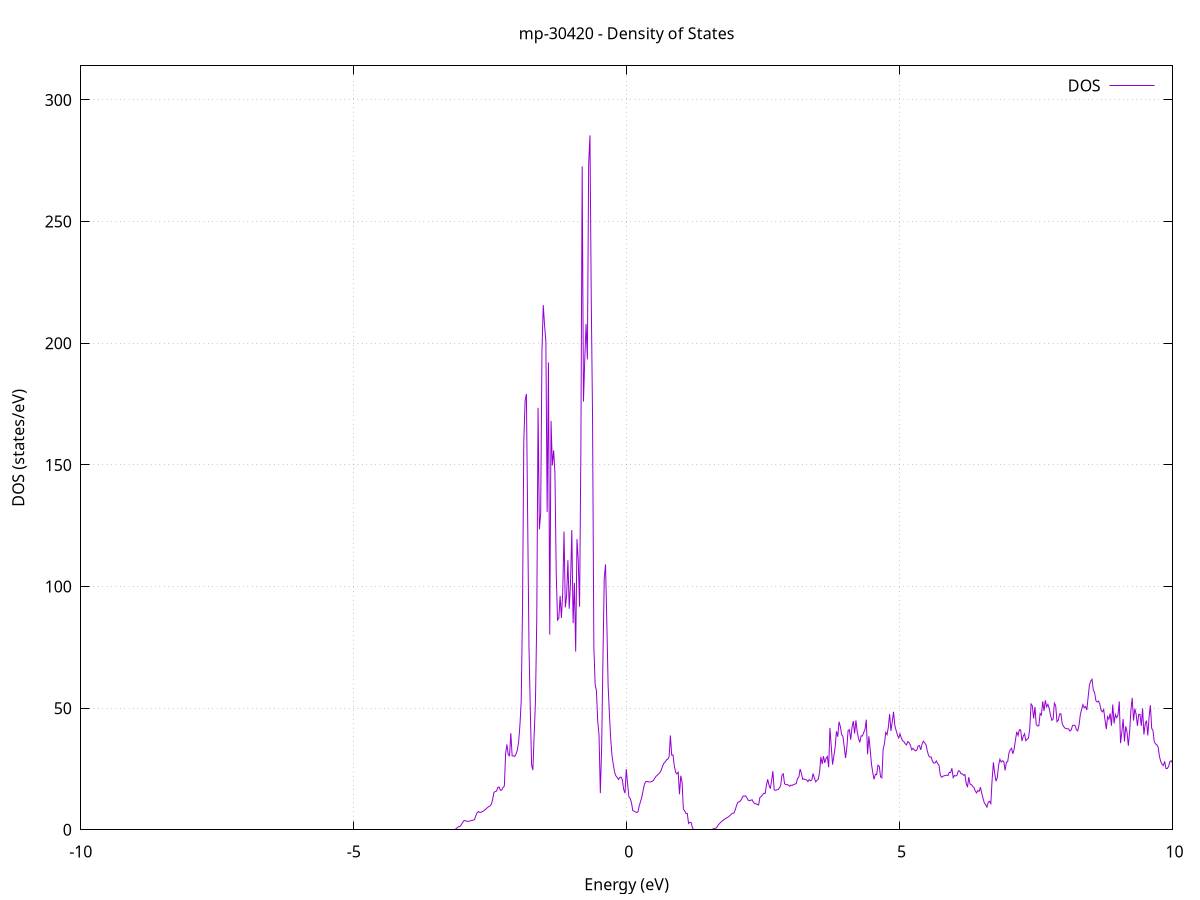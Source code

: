 set title 'mp-30420 - Density of States'
set xlabel 'Energy (eV)'
set ylabel 'DOS (states/eV)'
set grid
set xrange [-10:10]
set yrange [0:314.018]
set xzeroaxis lt -1
set terminal png size 800,600
set output 'mp-30420_dos_gnuplot.png'
plot '-' using 1:2 with lines title 'DOS'
-34.776400 0.000000
-34.752700 0.000000
-34.728900 0.000000
-34.705100 0.000000
-34.681400 0.000000
-34.657600 0.000000
-34.633800 0.000000
-34.610100 0.000000
-34.586300 0.000000
-34.562500 0.000000
-34.538800 0.000000
-34.515000 0.000000
-34.491200 0.000000
-34.467500 0.000000
-34.443700 0.000000
-34.419900 0.000000
-34.396200 0.000000
-34.372400 0.000000
-34.348600 0.000000
-34.324900 0.000000
-34.301100 0.000000
-34.277400 0.000000
-34.253600 0.000000
-34.229800 0.000000
-34.206100 0.000000
-34.182300 0.000000
-34.158500 0.000000
-34.134800 0.000000
-34.111000 0.000000
-34.087200 0.000000
-34.063500 0.000000
-34.039700 0.000000
-34.015900 0.000000
-33.992200 0.000000
-33.968400 0.000000
-33.944600 0.000000
-33.920900 0.000000
-33.897100 0.000000
-33.873300 0.000000
-33.849600 0.000000
-33.825800 0.000000
-33.802000 0.000000
-33.778300 0.000000
-33.754500 0.000000
-33.730700 0.000000
-33.707000 0.000000
-33.683200 0.000000
-33.659400 0.000000
-33.635700 0.000000
-33.611900 0.000000
-33.588100 0.000000
-33.564400 0.000000
-33.540600 0.000000
-33.516800 0.000000
-33.493100 0.000000
-33.469300 0.000000
-33.445500 0.000000
-33.421800 0.000000
-33.398000 0.000000
-33.374200 0.000000
-33.350500 0.000000
-33.326700 0.000000
-33.302900 0.000000
-33.279200 0.000000
-33.255400 0.000000
-33.231600 0.000000
-33.207900 0.000000
-33.184100 0.000000
-33.160300 0.000000
-33.136600 0.000000
-33.112800 0.000000
-33.089000 0.000000
-33.065300 0.000000
-33.041500 0.000000
-33.017700 0.000000
-32.994000 0.000000
-32.970200 0.000000
-32.946400 0.000000
-32.922700 0.000000
-32.898900 0.000000
-32.875100 0.000000
-32.851400 0.000000
-32.827600 0.000000
-32.803900 0.000000
-32.780100 0.000000
-32.756300 0.000000
-32.732600 0.000000
-32.708800 0.000000
-32.685000 0.000000
-32.661300 0.000000
-32.637500 0.000000
-32.613700 564.124100
-32.590000 211.627200
-32.566200 501.155800
-32.542400 0.000000
-32.518700 0.000000
-32.494900 0.000000
-32.471100 0.000000
-32.447400 0.000000
-32.423600 0.000000
-32.399800 0.000000
-32.376100 0.000000
-32.352300 0.000000
-32.328500 0.000000
-32.304800 0.000000
-32.281000 0.000000
-32.257200 0.000000
-32.233500 0.000000
-32.209700 0.000000
-32.185900 0.000000
-32.162200 0.000000
-32.138400 0.000000
-32.114600 0.000000
-32.090900 0.000000
-32.067100 0.000000
-32.043300 0.000000
-32.019600 0.000000
-31.995800 0.000000
-31.972000 0.000000
-31.948300 0.000000
-31.924500 0.000000
-31.900700 0.000000
-31.877000 0.000000
-31.853200 0.000000
-31.829400 0.000000
-31.805700 0.000000
-31.781900 0.000000
-31.758100 0.000000
-31.734400 0.000000
-31.710600 0.000000
-31.686800 0.000000
-31.663100 0.000000
-31.639300 0.000000
-31.615500 0.000000
-31.591800 0.000000
-31.568000 0.000000
-31.544200 0.000000
-31.520500 0.000000
-31.496700 0.000000
-31.472900 0.000000
-31.449200 0.000000
-31.425400 0.000000
-31.401600 0.000000
-31.377900 0.000000
-31.354100 0.000000
-31.330400 0.000000
-31.306600 0.000000
-31.282800 0.000000
-31.259100 0.000000
-31.235300 0.000000
-31.211500 0.000000
-31.187800 0.000000
-31.164000 0.000000
-31.140200 0.000000
-31.116500 0.000000
-31.092700 0.000000
-31.068900 0.000000
-31.045200 0.000000
-31.021400 0.000000
-30.997600 0.000000
-30.973900 0.000000
-30.950100 0.000000
-30.926300 0.000000
-30.902600 0.000000
-30.878800 0.000000
-30.855000 0.000000
-30.831300 0.000000
-30.807500 0.000000
-30.783700 0.000000
-30.760000 0.000000
-30.736200 0.000000
-30.712400 0.000000
-30.688700 0.000000
-30.664900 0.000000
-30.641100 0.000000
-30.617400 0.000000
-30.593600 0.000000
-30.569800 0.000000
-30.546100 0.000000
-30.522300 0.000000
-30.498500 0.000000
-30.474800 0.000000
-30.451000 0.000000
-30.427200 0.000000
-30.403500 0.000000
-30.379700 0.000000
-30.355900 0.000000
-30.332200 0.000000
-30.308400 0.000000
-30.284600 0.000000
-30.260900 0.000000
-30.237100 0.000000
-30.213300 0.000000
-30.189600 0.000000
-30.165800 0.000000
-30.142000 0.000000
-30.118300 0.000000
-30.094500 0.000000
-30.070700 0.000000
-30.047000 0.000000
-30.023200 0.000000
-29.999400 0.000000
-29.975700 0.000000
-29.951900 0.000000
-29.928100 0.000000
-29.904400 0.000000
-29.880600 0.000000
-29.856900 0.000000
-29.833100 0.000000
-29.809300 0.000000
-29.785600 0.000000
-29.761800 0.000000
-29.738000 0.000000
-29.714300 0.000000
-29.690500 0.000000
-29.666700 0.000000
-29.643000 0.000000
-29.619200 0.000000
-29.595400 0.000000
-29.571700 0.000000
-29.547900 0.000000
-29.524100 0.000000
-29.500400 0.000000
-29.476600 0.000000
-29.452800 0.000000
-29.429100 0.000000
-29.405300 0.000000
-29.381500 0.000000
-29.357800 0.000000
-29.334000 0.000000
-29.310200 0.000000
-29.286500 0.000000
-29.262700 0.000000
-29.238900 0.000000
-29.215200 0.000000
-29.191400 0.000000
-29.167600 0.000000
-29.143900 0.000000
-29.120100 0.000000
-29.096300 0.000000
-29.072600 0.000000
-29.048800 0.000000
-29.025000 0.000000
-29.001300 0.000000
-28.977500 0.000000
-28.953700 0.000000
-28.930000 0.000000
-28.906200 0.000000
-28.882400 0.000000
-28.858700 0.000000
-28.834900 0.000000
-28.811100 0.000000
-28.787400 0.000000
-28.763600 0.000000
-28.739800 0.000000
-28.716100 0.000000
-28.692300 0.000000
-28.668500 0.000000
-28.644800 0.000000
-28.621000 0.000000
-28.597200 0.000000
-28.573500 0.000000
-28.549700 0.000000
-28.525900 0.000000
-28.502200 0.000000
-28.478400 0.000000
-28.454600 0.000000
-28.430900 0.000000
-28.407100 0.000000
-28.383400 0.000000
-28.359600 0.000000
-28.335800 0.000000
-28.312100 0.000000
-28.288300 0.000000
-28.264500 0.000000
-28.240800 0.000000
-28.217000 0.000000
-28.193200 0.000000
-28.169500 0.000000
-28.145700 0.000000
-28.121900 0.000000
-28.098200 0.000000
-28.074400 0.000000
-28.050600 0.000000
-28.026900 0.000000
-28.003100 0.000000
-27.979300 0.000000
-27.955600 0.000000
-27.931800 0.000000
-27.908000 0.000000
-27.884300 0.000000
-27.860500 0.000000
-27.836700 0.000000
-27.813000 0.000000
-27.789200 0.000000
-27.765400 0.000000
-27.741700 0.000000
-27.717900 0.000000
-27.694100 0.000000
-27.670400 0.000000
-27.646600 0.000000
-27.622800 0.000000
-27.599100 0.000000
-27.575300 0.000000
-27.551500 0.000000
-27.527800 0.000000
-27.504000 0.000000
-27.480200 0.000000
-27.456500 0.000000
-27.432700 0.000000
-27.408900 0.000000
-27.385200 0.000000
-27.361400 0.000000
-27.337600 0.000000
-27.313900 0.000000
-27.290100 0.000000
-27.266300 0.000000
-27.242600 0.000000
-27.218800 0.000000
-27.195000 0.000000
-27.171300 0.000000
-27.147500 0.000000
-27.123700 0.000000
-27.100000 0.000000
-27.076200 0.000000
-27.052400 0.000000
-27.028700 0.000000
-27.004900 0.000000
-26.981100 0.000000
-26.957400 0.000000
-26.933600 0.000000
-26.909900 0.000000
-26.886100 0.000000
-26.862300 0.000000
-26.838600 0.000000
-26.814800 0.000000
-26.791000 0.000000
-26.767300 0.000000
-26.743500 0.000000
-26.719700 0.000000
-26.696000 0.000000
-26.672200 0.000000
-26.648400 0.000000
-26.624700 0.000000
-26.600900 0.000000
-26.577100 0.000000
-26.553400 0.000000
-26.529600 0.000000
-26.505800 0.000000
-26.482100 0.000000
-26.458300 0.000000
-26.434500 0.000000
-26.410800 0.000000
-26.387000 0.000000
-26.363200 0.000000
-26.339500 0.000000
-26.315700 0.000000
-26.291900 0.000000
-26.268200 0.000000
-26.244400 0.000000
-26.220600 0.000000
-26.196900 0.000000
-26.173100 0.000000
-26.149300 0.000000
-26.125600 0.000000
-26.101800 0.000000
-26.078000 0.000000
-26.054300 0.000000
-26.030500 0.000000
-26.006700 0.000000
-25.983000 0.000000
-25.959200 0.000000
-25.935400 0.000000
-25.911700 0.000000
-25.887900 0.000000
-25.864100 0.000000
-25.840400 0.000000
-25.816600 0.000000
-25.792800 0.000000
-25.769100 0.000000
-25.745300 0.000000
-25.721500 0.000000
-25.697800 0.000000
-25.674000 0.000000
-25.650200 0.000000
-25.626500 0.000000
-25.602700 0.000000
-25.578900 0.000000
-25.555200 0.000000
-25.531400 0.000000
-25.507600 0.000000
-25.483900 0.000000
-25.460100 0.000000
-25.436400 0.000000
-25.412600 0.000000
-25.388800 0.000000
-25.365100 0.000000
-25.341300 0.000000
-25.317500 0.000000
-25.293800 0.000000
-25.270000 0.000000
-25.246200 0.000000
-25.222500 0.000000
-25.198700 0.000000
-25.174900 0.000000
-25.151200 0.000000
-25.127400 0.000000
-25.103600 0.000000
-25.079900 0.000000
-25.056100 0.000000
-25.032300 0.000000
-25.008600 0.000000
-24.984800 0.000000
-24.961000 0.000000
-24.937300 0.000000
-24.913500 0.000000
-24.889700 0.000000
-24.866000 0.000000
-24.842200 0.000000
-24.818400 0.000000
-24.794700 0.000000
-24.770900 0.000000
-24.747100 0.000000
-24.723400 0.000000
-24.699600 0.000000
-24.675800 0.000000
-24.652100 0.000000
-24.628300 0.000000
-24.604500 0.000000
-24.580800 0.000000
-24.557000 0.000000
-24.533200 0.000000
-24.509500 0.000000
-24.485700 0.000000
-24.461900 0.000000
-24.438200 0.000000
-24.414400 0.000000
-24.390600 0.000000
-24.366900 0.000000
-24.343100 0.000000
-24.319300 0.000000
-24.295600 0.000000
-24.271800 0.000000
-24.248000 0.000000
-24.224300 0.000000
-24.200500 0.000000
-24.176700 0.000000
-24.153000 0.000000
-24.129200 0.000000
-24.105400 0.000000
-24.081700 0.000000
-24.057900 0.000000
-24.034100 0.000000
-24.010400 0.000000
-23.986600 0.000000
-23.962900 0.000000
-23.939100 0.000000
-23.915300 0.000000
-23.891600 0.000000
-23.867800 0.000000
-23.844000 0.000000
-23.820300 0.000000
-23.796500 0.000000
-23.772700 0.000000
-23.749000 0.000000
-23.725200 0.000000
-23.701400 0.000000
-23.677700 0.000000
-23.653900 0.000000
-23.630100 0.000000
-23.606400 0.000000
-23.582600 0.000000
-23.558800 0.000000
-23.535100 0.000000
-23.511300 0.000000
-23.487500 0.000000
-23.463800 0.000000
-23.440000 0.000000
-23.416200 0.000000
-23.392500 0.000000
-23.368700 0.000000
-23.344900 0.000000
-23.321200 0.000000
-23.297400 0.000000
-23.273600 0.000000
-23.249900 0.000000
-23.226100 0.000000
-23.202300 0.000000
-23.178600 0.000000
-23.154800 0.000000
-23.131000 0.000000
-23.107300 0.000000
-23.083500 0.000000
-23.059700 0.000000
-23.036000 0.000000
-23.012200 0.000000
-22.988400 0.000000
-22.964700 0.000000
-22.940900 0.000000
-22.917100 0.000000
-22.893400 0.000000
-22.869600 0.000000
-22.845800 0.000000
-22.822100 0.000000
-22.798300 0.000000
-22.774500 0.000000
-22.750800 0.000000
-22.727000 0.000000
-22.703200 0.000000
-22.679500 0.000000
-22.655700 0.000000
-22.631900 0.000000
-22.608200 0.000000
-22.584400 0.000000
-22.560600 0.000000
-22.536900 0.000000
-22.513100 0.000000
-22.489400 0.000000
-22.465600 0.000000
-22.441800 0.000000
-22.418100 0.000000
-22.394300 0.000000
-22.370500 0.000000
-22.346800 0.000000
-22.323000 0.000000
-22.299200 0.000000
-22.275500 0.000000
-22.251700 0.000000
-22.227900 0.000000
-22.204200 0.000000
-22.180400 0.000000
-22.156600 0.000000
-22.132900 0.000000
-22.109100 0.000000
-22.085300 0.000000
-22.061600 0.000000
-22.037800 0.000000
-22.014000 0.000000
-21.990300 0.000000
-21.966500 0.000000
-21.942700 0.000000
-21.919000 0.000000
-21.895200 0.000000
-21.871400 0.000000
-21.847700 0.000000
-21.823900 0.000000
-21.800100 0.000000
-21.776400 0.000000
-21.752600 0.000000
-21.728800 0.000000
-21.705100 0.000000
-21.681300 0.000000
-21.657500 0.000000
-21.633800 0.000000
-21.610000 0.000000
-21.586200 0.000000
-21.562500 0.000000
-21.538700 0.000000
-21.514900 0.000000
-21.491200 0.000000
-21.467400 0.000000
-21.443600 0.000000
-21.419900 0.000000
-21.396100 0.000000
-21.372300 0.000000
-21.348600 0.000000
-21.324800 0.000000
-21.301000 0.000000
-21.277300 0.000000
-21.253500 0.000000
-21.229700 0.000000
-21.206000 0.000000
-21.182200 0.000000
-21.158400 0.000000
-21.134700 0.000000
-21.110900 0.000000
-21.087100 0.000000
-21.063400 0.000000
-21.039600 0.000000
-21.015900 0.000000
-20.992100 0.000000
-20.968300 0.000000
-20.944600 0.000000
-20.920800 0.000000
-20.897000 0.000000
-20.873300 0.000000
-20.849500 0.000000
-20.825700 0.000000
-20.802000 0.000000
-20.778200 0.000000
-20.754400 0.000000
-20.730700 0.000000
-20.706900 0.000000
-20.683100 0.000000
-20.659400 0.000000
-20.635600 0.000000
-20.611800 0.000000
-20.588100 0.000000
-20.564300 0.000000
-20.540500 0.000000
-20.516800 0.000000
-20.493000 0.000000
-20.469200 0.000000
-20.445500 0.000000
-20.421700 0.000000
-20.397900 0.000000
-20.374200 0.000000
-20.350400 0.000000
-20.326600 0.000000
-20.302900 0.000000
-20.279100 0.000000
-20.255300 0.000000
-20.231600 0.000000
-20.207800 0.000000
-20.184000 0.000000
-20.160300 0.000000
-20.136500 0.000000
-20.112700 0.000000
-20.089000 0.000000
-20.065200 0.000000
-20.041400 0.000000
-20.017700 0.000000
-19.993900 0.000000
-19.970100 0.000000
-19.946400 0.000000
-19.922600 0.000000
-19.898800 0.000000
-19.875100 0.000000
-19.851300 0.000000
-19.827500 0.000000
-19.803800 0.000000
-19.780000 0.000000
-19.756200 0.000000
-19.732500 0.000000
-19.708700 0.000000
-19.684900 0.000000
-19.661200 0.000000
-19.637400 0.000000
-19.613600 0.000000
-19.589900 0.000000
-19.566100 0.000000
-19.542400 0.000000
-19.518600 0.000000
-19.494800 0.000000
-19.471100 0.000000
-19.447300 0.000000
-19.423500 0.000000
-19.399800 0.000000
-19.376000 0.000000
-19.352200 0.000000
-19.328500 0.000000
-19.304700 0.000000
-19.280900 0.000000
-19.257200 0.000000
-19.233400 0.000000
-19.209600 0.000000
-19.185900 0.000000
-19.162100 0.000000
-19.138300 0.000000
-19.114600 0.000000
-19.090800 0.000000
-19.067000 0.000000
-19.043300 0.000000
-19.019500 0.000000
-18.995700 0.000000
-18.972000 0.000000
-18.948200 0.000000
-18.924400 0.000000
-18.900700 0.000000
-18.876900 0.000000
-18.853100 0.000000
-18.829400 0.000000
-18.805600 0.000000
-18.781800 0.000000
-18.758100 0.000000
-18.734300 0.000000
-18.710500 0.000000
-18.686800 0.000000
-18.663000 0.000000
-18.639200 0.000000
-18.615500 0.000000
-18.591700 0.000000
-18.567900 0.000000
-18.544200 0.000000
-18.520400 0.000000
-18.496600 0.000000
-18.472900 0.000000
-18.449100 0.000000
-18.425300 0.000000
-18.401600 0.000000
-18.377800 0.000000
-18.354000 0.000000
-18.330300 0.000000
-18.306500 0.000000
-18.282700 0.000000
-18.259000 0.000000
-18.235200 0.000000
-18.211400 0.000000
-18.187700 0.000000
-18.163900 0.000000
-18.140100 0.000000
-18.116400 0.000000
-18.092600 0.000000
-18.068900 0.000000
-18.045100 0.000000
-18.021300 0.000000
-17.997600 0.000000
-17.973800 0.000000
-17.950000 0.000000
-17.926300 0.000000
-17.902500 0.000000
-17.878700 0.000000
-17.855000 0.000000
-17.831200 0.000000
-17.807400 0.000000
-17.783700 0.000000
-17.759900 0.000000
-17.736100 0.000000
-17.712400 0.000000
-17.688600 0.000000
-17.664800 0.000000
-17.641100 0.000000
-17.617300 0.000000
-17.593500 0.000000
-17.569800 0.000000
-17.546000 0.000000
-17.522200 0.000000
-17.498500 0.000000
-17.474700 0.000000
-17.450900 0.000000
-17.427200 0.000000
-17.403400 0.000000
-17.379600 0.000000
-17.355900 0.000000
-17.332100 0.000000
-17.308300 0.000000
-17.284600 0.000000
-17.260800 0.000000
-17.237000 0.000000
-17.213300 0.000000
-17.189500 0.000000
-17.165700 0.000000
-17.142000 0.000000
-17.118200 0.000000
-17.094400 0.000000
-17.070700 0.000000
-17.046900 0.000000
-17.023100 0.000000
-16.999400 0.000000
-16.975600 0.000000
-16.951800 0.000000
-16.928100 0.000000
-16.904300 0.000000
-16.880500 0.000000
-16.856800 0.000000
-16.833000 0.000000
-16.809200 0.000000
-16.785500 0.000000
-16.761700 0.000000
-16.737900 0.000000
-16.714200 0.000000
-16.690400 0.000000
-16.666600 0.000000
-16.642900 0.000000
-16.619100 0.000000
-16.595400 0.000000
-16.571600 0.000000
-16.547800 0.000000
-16.524100 0.000000
-16.500300 0.000000
-16.476500 0.000000
-16.452800 0.000000
-16.429000 0.000000
-16.405200 0.000000
-16.381500 0.000000
-16.357700 0.000000
-16.333900 0.000000
-16.310200 0.000000
-16.286400 0.000000
-16.262600 0.000000
-16.238900 0.000000
-16.215100 0.000000
-16.191300 0.000000
-16.167600 0.000000
-16.143800 0.000000
-16.120000 0.000000
-16.096300 0.000000
-16.072500 0.000000
-16.048700 0.000000
-16.025000 0.000000
-16.001200 0.000000
-15.977400 0.000000
-15.953700 0.000000
-15.929900 0.000000
-15.906100 0.000000
-15.882400 0.000000
-15.858600 0.000000
-15.834800 0.000000
-15.811100 0.000000
-15.787300 0.000000
-15.763500 0.000000
-15.739800 0.000000
-15.716000 0.000000
-15.692200 0.000000
-15.668500 0.000000
-15.644700 0.000000
-15.620900 0.000000
-15.597200 0.000000
-15.573400 0.000000
-15.549600 0.000000
-15.525900 0.000000
-15.502100 0.000000
-15.478300 0.000000
-15.454600 0.000000
-15.430800 0.000000
-15.407000 0.000000
-15.383300 0.000000
-15.359500 0.000000
-15.335700 0.000000
-15.312000 0.000000
-15.288200 0.000000
-15.264400 0.000000
-15.240700 0.000000
-15.216900 0.000000
-15.193100 0.000000
-15.169400 0.000000
-15.145600 0.000000
-15.121900 0.000000
-15.098100 0.000000
-15.074300 0.000000
-15.050600 0.000000
-15.026800 0.000000
-15.003000 0.000000
-14.979300 0.000000
-14.955500 0.000000
-14.931700 0.000000
-14.908000 0.000000
-14.884200 0.000000
-14.860400 0.000000
-14.836700 176.275200
-14.812900 418.566600
-14.789100 491.372000
-14.765400 368.305100
-14.741600 361.231500
-14.717800 409.503500
-14.694100 431.375000
-14.670300 562.389500
-14.646500 515.726300
-14.622800 767.883700
-14.599000 632.876900
-14.575200 0.000000
-14.551500 0.000000
-14.527700 0.000000
-14.503900 0.000000
-14.480200 0.000000
-14.456400 0.000000
-14.432600 0.000000
-14.408900 0.000000
-14.385100 0.000000
-14.361300 0.000000
-14.337600 0.000000
-14.313800 0.000000
-14.290000 0.000000
-14.266300 0.000000
-14.242500 0.000000
-14.218700 0.000000
-14.195000 0.000000
-14.171200 0.000000
-14.147400 0.000000
-14.123700 0.000000
-14.099900 0.000000
-14.076100 0.000000
-14.052400 0.000000
-14.028600 0.000000
-14.004800 0.000000
-13.981100 0.000000
-13.957300 0.000000
-13.933500 0.000000
-13.909800 0.000000
-13.886000 0.000000
-13.862200 0.000000
-13.838500 0.000000
-13.814700 0.000000
-13.790900 0.000000
-13.767200 0.000000
-13.743400 0.000000
-13.719600 0.000000
-13.695900 0.000000
-13.672100 0.000000
-13.648400 0.000000
-13.624600 0.000000
-13.600800 0.000000
-13.577100 0.000000
-13.553300 0.000000
-13.529500 0.000000
-13.505800 0.000000
-13.482000 0.000000
-13.458200 0.000000
-13.434500 0.000000
-13.410700 0.000000
-13.386900 0.000000
-13.363200 0.000000
-13.339400 0.000000
-13.315600 0.000000
-13.291900 0.000000
-13.268100 0.000000
-13.244300 0.000000
-13.220600 0.000000
-13.196800 0.000000
-13.173000 0.000000
-13.149300 0.000000
-13.125500 0.000000
-13.101700 0.000000
-13.078000 0.000000
-13.054200 0.000000
-13.030400 0.000000
-13.006700 0.000000
-12.982900 0.000000
-12.959100 0.000000
-12.935400 0.000000
-12.911600 0.000000
-12.887800 0.000000
-12.864100 0.000000
-12.840300 0.000000
-12.816500 0.000000
-12.792800 0.000000
-12.769000 0.000000
-12.745200 0.000000
-12.721500 0.000000
-12.697700 0.000000
-12.673900 0.000000
-12.650200 0.000000
-12.626400 0.000000
-12.602600 0.000000
-12.578900 0.000000
-12.555100 0.000000
-12.531300 0.000000
-12.507600 0.000000
-12.483800 0.000000
-12.460000 0.000000
-12.436300 0.000000
-12.412500 0.000000
-12.388700 0.000000
-12.365000 0.000000
-12.341200 0.000000
-12.317400 0.000000
-12.293700 0.000000
-12.269900 0.000000
-12.246100 0.000000
-12.222400 0.000000
-12.198600 0.000000
-12.174800 0.000000
-12.151100 0.000000
-12.127300 0.000000
-12.103600 0.000000
-12.079800 0.000000
-12.056000 0.000000
-12.032300 0.000000
-12.008500 0.000000
-11.984700 0.000000
-11.961000 0.000000
-11.937200 0.000000
-11.913400 0.000000
-11.889700 0.000000
-11.865900 0.000000
-11.842100 0.000000
-11.818400 0.000000
-11.794600 0.000000
-11.770800 0.000000
-11.747100 0.000000
-11.723300 0.000000
-11.699500 0.000000
-11.675800 0.000000
-11.652000 0.000000
-11.628200 0.000000
-11.604500 0.000000
-11.580700 0.000000
-11.556900 0.000000
-11.533200 0.000000
-11.509400 0.000000
-11.485600 0.000000
-11.461900 0.000000
-11.438100 0.000000
-11.414300 0.000000
-11.390600 0.000000
-11.366800 0.000000
-11.343000 0.000000
-11.319300 0.000000
-11.295500 0.000000
-11.271700 0.000000
-11.248000 0.000000
-11.224200 0.000000
-11.200400 0.000000
-11.176700 0.000000
-11.152900 0.000000
-11.129100 0.000000
-11.105400 0.000000
-11.081600 0.000000
-11.057800 0.000000
-11.034100 0.000000
-11.010300 0.000000
-10.986500 0.000000
-10.962800 0.000000
-10.939000 0.000000
-10.915200 0.000000
-10.891500 0.000000
-10.867700 0.000000
-10.843900 0.000000
-10.820200 0.000000
-10.796400 0.000000
-10.772600 0.000000
-10.748900 0.000000
-10.725100 0.000000
-10.701300 0.000000
-10.677600 0.000000
-10.653800 0.000000
-10.630100 0.000000
-10.606300 0.000000
-10.582500 0.000000
-10.558800 0.000000
-10.535000 0.000000
-10.511200 0.000000
-10.487500 0.000000
-10.463700 0.000000
-10.439900 0.000000
-10.416200 0.000000
-10.392400 0.000000
-10.368600 0.000000
-10.344900 0.000000
-10.321100 0.000000
-10.297300 0.000000
-10.273600 0.000000
-10.249800 0.000000
-10.226000 0.000000
-10.202300 0.000000
-10.178500 0.000000
-10.154700 0.000000
-10.131000 0.000000
-10.107200 0.000000
-10.083400 0.000000
-10.059700 0.000000
-10.035900 0.000000
-10.012100 0.000000
-9.988400 0.000000
-9.964600 0.000000
-9.940800 0.000000
-9.917100 0.000000
-9.893300 0.000000
-9.869500 0.000000
-9.845800 0.000000
-9.822000 0.000000
-9.798200 0.000000
-9.774500 0.000000
-9.750700 0.000000
-9.726900 0.000000
-9.703200 0.000000
-9.679400 0.000000
-9.655600 0.000000
-9.631900 0.000000
-9.608100 0.000000
-9.584300 0.000000
-9.560600 0.000000
-9.536800 0.000000
-9.513000 0.000000
-9.489300 0.000000
-9.465500 0.000000
-9.441700 0.000000
-9.418000 0.000000
-9.394200 0.000000
-9.370400 0.000000
-9.346700 0.000000
-9.322900 0.000000
-9.299100 0.000000
-9.275400 0.000000
-9.251600 0.000000
-9.227800 0.000000
-9.204100 0.000000
-9.180300 0.000000
-9.156600 0.000000
-9.132800 0.000000
-9.109000 0.000000
-9.085300 0.000000
-9.061500 0.000000
-9.037700 0.000000
-9.014000 0.000000
-8.990200 0.000000
-8.966400 0.000000
-8.942700 0.000000
-8.918900 0.000000
-8.895100 0.000000
-8.871400 0.000000
-8.847600 0.000000
-8.823800 0.000000
-8.800100 0.000000
-8.776300 0.000000
-8.752500 0.000000
-8.728800 0.000000
-8.705000 0.000000
-8.681200 0.000000
-8.657500 0.000000
-8.633700 0.000000
-8.609900 0.000000
-8.586200 0.000000
-8.562400 0.000000
-8.538600 0.000000
-8.514900 0.000000
-8.491100 0.000000
-8.467300 0.000000
-8.443600 0.000000
-8.419800 0.000000
-8.396000 0.000000
-8.372300 0.000000
-8.348500 0.000000
-8.324700 0.000000
-8.301000 0.000000
-8.277200 0.000000
-8.253400 0.000000
-8.229700 0.000000
-8.205900 0.000000
-8.182100 0.000000
-8.158400 0.000000
-8.134600 0.000000
-8.110800 0.000000
-8.087100 0.000000
-8.063300 0.000000
-8.039500 0.000000
-8.015800 0.000000
-7.992000 0.000000
-7.968200 0.000000
-7.944500 0.000000
-7.920700 0.000000
-7.896900 0.000000
-7.873200 0.000000
-7.849400 0.000000
-7.825600 0.000000
-7.801900 0.000000
-7.778100 0.000000
-7.754300 0.000000
-7.730600 0.000000
-7.706800 0.000000
-7.683100 0.000000
-7.659300 0.000000
-7.635500 0.000000
-7.611800 0.000000
-7.588000 0.000000
-7.564200 0.000000
-7.540500 0.000000
-7.516700 0.000000
-7.492900 0.000000
-7.469200 0.000000
-7.445400 0.000000
-7.421600 0.000000
-7.397900 0.000000
-7.374100 0.000000
-7.350300 0.000000
-7.326600 0.000000
-7.302800 0.000000
-7.279000 0.000000
-7.255300 0.000000
-7.231500 0.000000
-7.207700 0.000000
-7.184000 0.000000
-7.160200 0.000000
-7.136400 0.000000
-7.112700 0.000000
-7.088900 0.000000
-7.065100 0.000000
-7.041400 0.000000
-7.017600 0.000000
-6.993800 0.000000
-6.970100 0.000000
-6.946300 0.000000
-6.922500 0.000000
-6.898800 0.000000
-6.875000 0.000000
-6.851200 0.000000
-6.827500 0.000000
-6.803700 0.000000
-6.779900 0.000000
-6.756200 0.000000
-6.732400 0.000000
-6.708600 0.000000
-6.684900 0.000000
-6.661100 0.000000
-6.637300 0.000000
-6.613600 0.000000
-6.589800 0.000000
-6.566000 0.000000
-6.542300 0.000000
-6.518500 0.000000
-6.494700 0.000000
-6.471000 0.000000
-6.447200 0.000000
-6.423400 0.000000
-6.399700 0.000000
-6.375900 0.000000
-6.352100 0.000000
-6.328400 0.000000
-6.304600 0.000000
-6.280800 0.000000
-6.257100 0.000000
-6.233300 0.000000
-6.209600 0.000000
-6.185800 0.000000
-6.162000 0.000000
-6.138300 0.000000
-6.114500 0.000000
-6.090700 0.000000
-6.067000 0.000000
-6.043200 0.000000
-6.019400 0.000000
-5.995700 0.000000
-5.971900 0.000000
-5.948100 0.000000
-5.924400 0.000000
-5.900600 0.000000
-5.876800 0.000000
-5.853100 0.000000
-5.829300 0.000000
-5.805500 0.000000
-5.781800 0.000000
-5.758000 0.000000
-5.734200 0.000000
-5.710500 0.000000
-5.686700 0.000000
-5.662900 0.000000
-5.639200 0.000000
-5.615400 0.000000
-5.591600 0.000000
-5.567900 0.000000
-5.544100 0.000000
-5.520300 0.000000
-5.496600 0.000000
-5.472800 0.000000
-5.449000 0.000000
-5.425300 0.000000
-5.401500 0.000000
-5.377700 0.000000
-5.354000 0.000000
-5.330200 0.000000
-5.306400 0.000000
-5.282700 0.000000
-5.258900 0.000000
-5.235100 0.000000
-5.211400 0.000000
-5.187600 0.000000
-5.163800 0.000000
-5.140100 0.000000
-5.116300 0.000000
-5.092500 0.000000
-5.068800 0.000000
-5.045000 0.000000
-5.021200 0.000000
-4.997500 0.000000
-4.973700 0.000000
-4.949900 0.000000
-4.926200 0.000000
-4.902400 0.000000
-4.878600 0.000000
-4.854900 0.000000
-4.831100 0.000000
-4.807300 0.000000
-4.783600 0.000000
-4.759800 0.000000
-4.736100 0.000000
-4.712300 0.000000
-4.688500 0.000000
-4.664800 0.000000
-4.641000 0.000000
-4.617200 0.000000
-4.593500 0.000000
-4.569700 0.000000
-4.545900 0.000000
-4.522200 0.000000
-4.498400 0.000000
-4.474600 0.000000
-4.450900 0.000000
-4.427100 0.000000
-4.403300 0.000000
-4.379600 0.000000
-4.355800 0.000000
-4.332000 0.000000
-4.308300 0.000000
-4.284500 0.000000
-4.260700 0.000000
-4.237000 0.000000
-4.213200 0.000000
-4.189400 0.000000
-4.165700 0.000000
-4.141900 0.000000
-4.118100 0.000000
-4.094400 0.000000
-4.070600 0.000000
-4.046800 0.000000
-4.023100 0.000000
-3.999300 0.000000
-3.975500 0.000000
-3.951800 0.000000
-3.928000 0.000000
-3.904200 0.000000
-3.880500 0.000000
-3.856700 0.000000
-3.832900 0.000000
-3.809200 0.000000
-3.785400 0.000000
-3.761600 0.000000
-3.737900 0.000000
-3.714100 0.000000
-3.690300 0.000000
-3.666600 0.000000
-3.642800 0.000000
-3.619000 0.000000
-3.595300 0.000000
-3.571500 0.000000
-3.547700 0.000000
-3.524000 0.000000
-3.500200 0.000000
-3.476400 0.000000
-3.452700 0.000000
-3.428900 0.000000
-3.405100 0.000000
-3.381400 0.000000
-3.357600 0.000000
-3.333800 0.000000
-3.310100 0.000000
-3.286300 0.000000
-3.262600 0.000000
-3.238800 0.000000
-3.215000 0.000000
-3.191300 0.000000
-3.167500 0.000000
-3.143700 0.111400
-3.120000 0.561300
-3.096200 1.011300
-3.072400 1.316900
-3.048700 1.455900
-3.024900 2.261000
-3.001100 3.151400
-2.977400 3.830600
-2.953600 3.734800
-2.929800 3.485100
-2.906100 3.445700
-2.882300 3.569200
-2.858500 3.724000
-2.834800 3.860500
-2.811000 3.943600
-2.787200 4.210100
-2.763500 5.793400
-2.739700 7.021500
-2.715900 7.532600
-2.692200 7.100300
-2.668400 7.170800
-2.644600 7.447600
-2.620900 7.762500
-2.597100 8.166200
-2.573300 8.616400
-2.549600 9.151300
-2.525800 9.513300
-2.502000 9.818300
-2.478300 10.522900
-2.454500 12.509300
-2.430700 15.385500
-2.407000 15.704600
-2.383200 15.917400
-2.359400 17.411400
-2.335700 17.584000
-2.311900 16.208600
-2.288100 16.341000
-2.264400 17.385200
-2.240600 17.980600
-2.216800 31.507200
-2.193100 35.101500
-2.169300 30.877800
-2.145500 30.433200
-2.121800 39.682600
-2.098000 30.400300
-2.074200 30.408900
-2.050500 30.144900
-2.026700 31.129700
-2.002900 32.689700
-1.979200 35.985500
-1.955400 42.888900
-1.931600 52.732500
-1.907900 90.308300
-1.884100 159.704800
-1.860300 176.343300
-1.836600 179.149000
-1.812800 126.655900
-1.789100 75.410000
-1.765300 49.531000
-1.741500 26.723400
-1.717800 24.546000
-1.694000 39.204600
-1.670200 52.973500
-1.646500 86.632000
-1.622700 173.469600
-1.598900 123.494200
-1.575200 129.982600
-1.551400 197.020800
-1.527600 215.684800
-1.503900 207.352300
-1.480100 200.885500
-1.456300 130.671900
-1.432600 192.113600
-1.408800 80.211600
-1.385000 168.067200
-1.361300 149.772400
-1.337500 155.944000
-1.313700 146.707900
-1.290000 105.474000
-1.266200 86.205200
-1.242400 86.909400
-1.218700 96.110200
-1.194900 87.092600
-1.171100 97.591500
-1.147400 122.598100
-1.123600 91.420000
-1.099800 96.207000
-1.076100 110.820200
-1.052300 90.865300
-1.028500 101.316000
-1.004800 123.192800
-0.981000 84.926100
-0.957200 101.454400
-0.933500 73.233500
-0.909700 119.483600
-0.885900 110.410900
-0.862200 91.680100
-0.838400 156.564000
-0.814600 272.708900
-0.790900 176.017000
-0.767100 193.552100
-0.743300 207.931500
-0.719600 193.339300
-0.695800 273.701900
-0.672000 285.471200
-0.648300 218.108600
-0.624500 169.146800
-0.600700 75.127800
-0.577000 59.800400
-0.553200 57.021400
-0.529400 44.475000
-0.505700 38.826000
-0.481900 15.079400
-0.458100 33.693600
-0.434400 69.609100
-0.410600 103.336700
-0.386800 109.077500
-0.363100 85.243800
-0.339300 59.292600
-0.315600 47.612800
-0.291800 37.393800
-0.268000 30.407200
-0.244300 26.848800
-0.220500 23.667100
-0.196700 22.178800
-0.173000 21.533100
-0.149200 20.661600
-0.125400 21.526800
-0.101700 21.656600
-0.077900 20.526000
-0.054100 16.549300
-0.030400 15.060000
-0.006600 24.934800
0.017200 18.996400
0.040900 13.544100
0.064700 12.945300
0.088500 11.136900
0.112200 7.883400
0.136000 7.658600
0.159800 7.343700
0.183500 7.135300
0.207300 7.313400
0.231100 9.878800
0.254800 11.589700
0.278600 13.463700
0.302400 16.269100
0.326100 18.714000
0.349900 19.792400
0.373700 19.830100
0.397400 19.727700
0.421200 19.640000
0.445000 19.704100
0.468700 19.930900
0.492500 20.322100
0.516300 21.252800
0.540000 22.012700
0.563800 22.447500
0.587600 23.037600
0.611300 23.593000
0.635100 24.543400
0.658900 26.185900
0.682600 27.384900
0.706400 27.853800
0.730200 28.742800
0.753900 29.003000
0.777700 30.009700
0.801500 38.756900
0.825200 30.705200
0.849000 30.769100
0.872800 26.368900
0.896500 23.671100
0.920300 22.966500
0.944100 23.650800
0.967800 14.597900
0.991600 22.210300
1.015400 19.580200
1.039100 8.467200
1.062900 7.725200
1.086700 6.675000
1.110400 6.761600
1.134200 2.618700
1.157900 3.084600
1.181700 2.958600
1.205500 0.805000
1.229200 0.000000
1.253000 0.000000
1.276800 0.000000
1.300500 0.000000
1.324300 0.000000
1.348100 0.000000
1.371800 0.000000
1.395600 0.000000
1.419400 0.000000
1.443100 0.000000
1.466900 0.000000
1.490700 0.000000
1.514400 0.000000
1.538200 0.042500
1.562000 0.192200
1.585700 0.341800
1.609500 0.491400
1.633300 0.639000
1.657000 1.210800
1.680800 2.083200
1.704600 2.632200
1.728300 3.181300
1.752100 3.642700
1.775900 4.028900
1.799600 4.415100
1.823400 4.770800
1.847200 5.091000
1.870900 5.424200
1.894700 5.897700
1.918500 6.460600
1.942200 6.773400
1.966000 6.887100
1.989800 8.162500
2.013500 10.012000
2.037300 11.275600
2.061100 11.518300
2.084800 11.883700
2.108600 12.730500
2.132400 13.853900
2.156100 13.831700
2.179900 13.944500
2.203700 13.122100
2.227400 12.128700
2.251200 11.953600
2.275000 12.150400
2.298700 12.341300
2.322500 11.263400
2.346300 10.774800
2.370000 10.655700
2.393800 10.429900
2.417600 10.193200
2.441300 13.285000
2.465100 13.682200
2.488900 14.399100
2.512600 15.004100
2.536400 14.882100
2.560200 18.291200
2.583900 20.731800
2.607700 18.351200
2.631400 16.902300
2.655200 20.140100
2.679000 24.080700
2.702700 16.493600
2.726500 16.195300
2.750300 16.417700
2.774000 16.532500
2.797800 17.169000
2.821600 18.137300
2.845300 22.498000
2.869100 23.023000
2.892900 18.986000
2.916600 18.524800
2.940400 18.591400
2.964200 18.327400
2.987900 17.874100
3.011700 18.349600
3.035500 18.227200
3.059200 18.623300
3.083000 18.781600
3.106800 18.938200
3.130500 21.059900
3.154300 21.646200
3.178100 24.969100
3.201800 23.180200
3.225600 20.737800
3.249400 20.900900
3.273100 20.666400
3.296900 20.489600
3.320700 19.786300
3.344400 20.611500
3.368200 20.140900
3.392000 20.495800
3.415700 23.125200
3.439500 21.305500
3.463300 19.709200
3.487000 20.343900
3.510800 20.782900
3.534600 23.667900
3.558300 29.965100
3.582100 27.063200
3.605900 30.250800
3.629600 27.507900
3.653400 29.386200
3.677200 30.123100
3.700900 25.695800
3.724700 41.872100
3.748500 34.292600
3.772200 26.801200
3.796000 30.304700
3.819800 33.947200
3.843500 40.474100
3.867300 38.243100
3.891100 44.391600
3.914800 42.504200
3.938600 39.111700
3.962400 38.396300
3.986100 34.190400
4.009900 29.505100
4.033700 33.787100
4.057400 40.850000
4.081200 41.142900
4.104900 37.043600
4.128700 42.108900
4.152500 44.695800
4.176200 39.583300
4.200000 44.960300
4.223800 40.360000
4.247500 37.530300
4.271300 35.947200
4.295100 38.627000
4.318800 38.527800
4.342600 39.978100
4.366400 41.271200
4.390100 45.262700
4.413900 31.048000
4.437700 38.418200
4.461400 33.089000
4.485200 27.068000
4.509000 23.462200
4.532700 20.744500
4.556500 22.801700
4.580300 22.660200
4.604000 26.557500
4.627800 26.133300
4.651600 21.747300
4.675300 21.353500
4.699100 32.998100
4.722900 35.405500
4.746600 40.044100
4.770400 39.106400
4.794200 42.172700
4.817900 47.538800
4.841700 40.636000
4.865500 44.306900
4.889200 48.507900
4.913000 42.836700
4.936800 40.844000
4.960500 38.956400
4.984300 37.743600
5.008100 39.475500
5.031800 37.718200
5.055600 36.604900
5.079400 36.216100
5.103100 35.426100
5.126900 34.884300
5.150700 36.266000
5.174400 35.825100
5.198200 34.736800
5.222000 32.904000
5.245700 33.480800
5.269500 32.848800
5.293300 32.456200
5.317000 32.841300
5.340800 34.478800
5.364600 34.578800
5.388300 32.867300
5.412100 35.190600
5.435900 36.433100
5.459600 35.748200
5.483400 34.997800
5.507200 32.476600
5.530900 30.541400
5.554700 29.850100
5.578400 29.932700
5.602200 28.212000
5.626000 27.406000
5.649700 27.487700
5.673500 28.314600
5.697300 27.179300
5.721000 26.691200
5.744800 22.655000
5.768600 21.608600
5.792300 21.973400
5.816100 22.187200
5.839900 22.344700
5.863600 22.456500
5.887400 22.275200
5.911200 23.594000
5.934900 23.525300
5.958700 25.299600
5.982500 21.407200
6.006200 22.314000
6.030000 22.102400
6.053800 22.503000
6.077500 24.254600
6.101300 24.077200
6.125100 23.069100
6.148800 22.991700
6.172600 22.372900
6.196400 22.715700
6.220100 19.163300
6.243900 17.519400
6.267700 21.634800
6.291400 18.731400
6.315200 18.584400
6.339000 17.875900
6.362700 17.374900
6.386500 15.953000
6.410300 15.154000
6.434000 16.135600
6.457800 15.793600
6.481600 17.466400
6.505300 15.040400
6.529100 12.901200
6.552900 11.025900
6.576600 10.336800
6.600400 9.298200
6.624200 11.330000
6.647900 11.719300
6.671700 10.760100
6.695500 20.648600
6.719200 27.703800
6.743000 23.127200
6.766800 19.986500
6.790500 21.439400
6.814300 26.498700
6.838100 28.999800
6.861800 27.831300
6.885600 28.396100
6.909400 28.091700
6.933100 24.424000
6.956900 27.724300
6.980700 28.018000
7.004400 31.628700
7.028200 32.876100
7.051900 33.463500
7.075700 31.225700
7.099500 33.244700
7.123200 36.960500
7.147000 40.282900
7.170800 38.736900
7.194500 41.143100
7.218300 41.053400
7.242100 36.478600
7.265800 38.469500
7.289600 39.452100
7.313400 36.621900
7.337100 37.193500
7.360900 37.656300
7.384700 41.361900
7.408400 51.715200
7.432200 50.970800
7.456000 45.736500
7.479700 50.499000
7.503500 43.243600
7.527300 42.672900
7.551000 42.724900
7.574800 47.786400
7.598600 47.166600
7.622300 52.763600
7.646100 48.867400
7.669900 53.193900
7.693600 50.575100
7.717400 51.561400
7.741200 49.951300
7.764900 47.114300
7.788700 45.001700
7.812500 45.471500
7.836200 52.061600
7.860000 51.015300
7.883800 44.414700
7.907500 45.053800
7.931300 47.548900
7.955100 47.738000
7.978800 43.756700
8.002600 42.508800
8.026400 41.874300
8.050100 41.567100
8.073900 41.537100
8.097700 41.458300
8.121400 40.615300
8.145200 41.060700
8.169000 42.884500
8.192700 43.021600
8.216500 42.776700
8.240300 41.091000
8.264000 40.660300
8.287800 43.071700
8.311600 47.336100
8.335300 49.517100
8.359100 51.441100
8.382900 50.123200
8.406600 50.662100
8.430400 49.238800
8.454200 54.461600
8.477900 59.423300
8.501700 61.144300
8.525400 61.850200
8.549200 57.422700
8.573000 56.402900
8.596700 53.076600
8.620500 52.526500
8.644300 52.919900
8.668000 51.707000
8.691800 49.112300
8.715600 48.450600
8.739300 49.455500
8.763100 45.321600
8.786900 41.389500
8.810600 46.476000
8.834400 45.468800
8.858200 47.826000
8.881900 42.761100
8.905700 51.498300
8.929500 43.704600
8.953200 47.360400
8.977000 46.087200
9.000800 47.191000
9.024500 52.752400
9.048300 35.616100
9.072100 40.189800
9.095800 45.549000
9.119600 36.347800
9.143400 42.528500
9.167100 40.152300
9.190900 34.532700
9.214700 40.182200
9.238400 49.283000
9.262200 54.222600
9.286000 44.890400
9.309700 49.799800
9.333500 47.505000
9.357300 42.708200
9.381000 47.454700
9.404800 47.432400
9.428600 42.711800
9.452300 49.889100
9.476100 39.145700
9.499900 43.533800
9.523600 44.885100
9.547400 38.774400
9.571200 46.425500
9.594900 51.220400
9.618700 41.771400
9.642500 40.771700
9.666200 36.121000
9.690000 35.324700
9.713800 34.890100
9.737500 33.944900
9.761300 30.090000
9.785100 28.020000
9.808800 26.956200
9.832600 26.402600
9.856400 28.090800
9.880100 25.178400
9.903900 25.197900
9.927700 25.970400
9.951400 27.923900
9.975200 28.386800
9.998900 27.584200
10.022700 31.090700
10.046500 31.101700
10.070200 36.705200
10.094000 34.369600
10.117800 36.078700
10.141500 28.848300
10.165300 24.303600
10.189100 21.772400
10.212800 22.231100
10.236600 23.555900
10.260400 20.839400
10.284100 23.209500
10.307900 20.139200
10.331700 18.217600
10.355400 15.780300
10.379200 13.499200
10.403000 12.175700
10.426700 11.861000
10.450500 8.323600
10.474300 8.576900
10.498000 7.874000
10.521800 6.490100
10.545600 6.745500
10.569300 4.300900
10.593100 0.340000
10.616900 0.000000
10.640600 0.000000
10.664400 0.000000
10.688200 0.000000
10.711900 0.000000
10.735700 0.000000
10.759500 0.000000
10.783200 0.000000
10.807000 0.000000
10.830800 0.000000
10.854500 0.000000
10.878300 0.000000
10.902100 0.000000
10.925800 0.000000
10.949600 0.000000
10.973400 0.000000
10.997100 0.000000
11.020900 0.000000
11.044700 0.000000
11.068400 0.000000
11.092200 0.000000
11.116000 0.000000
11.139700 0.000000
11.163500 0.000000
11.187300 0.000000
11.211000 0.000000
11.234800 0.000000
11.258600 0.000000
11.282300 0.000000
11.306100 0.000000
11.329900 0.000000
11.353600 0.000000
11.377400 0.000000
11.401200 0.000000
11.424900 0.000000
11.448700 0.000000
11.472400 0.000000
11.496200 0.000000
11.520000 0.000000
11.543700 0.000000
11.567500 0.000000
11.591300 0.000000
11.615000 0.000000
11.638800 0.000000
11.662600 0.000000
11.686300 0.000000
11.710100 0.000000
11.733900 0.000000
11.757600 0.000000
11.781400 0.000000
11.805200 0.000000
11.828900 0.000000
11.852700 0.000000
11.876500 0.000000
11.900200 0.000000
11.924000 0.000000
11.947800 0.000000
11.971500 0.000000
11.995300 0.000000
12.019100 0.000000
12.042800 0.000000
12.066600 0.000000
12.090400 0.000000
12.114100 0.000000
12.137900 0.000000
12.161700 0.000000
12.185400 0.000000
12.209200 0.000000
12.233000 0.000000
12.256700 0.000000
12.280500 0.000000
12.304300 0.000000
12.328000 0.000000
12.351800 0.000000
12.375600 0.000000
12.399300 0.000000
12.423100 0.000000
12.446900 0.000000
12.470600 0.000000
12.494400 0.000000
12.518200 0.000000
12.541900 0.000000
12.565700 0.000000
12.589500 0.000000
12.613200 0.000000
12.637000 0.000000
12.660800 0.000000
12.684500 0.000000
12.708300 0.000000
12.732100 0.000000
12.755800 0.000000
e
